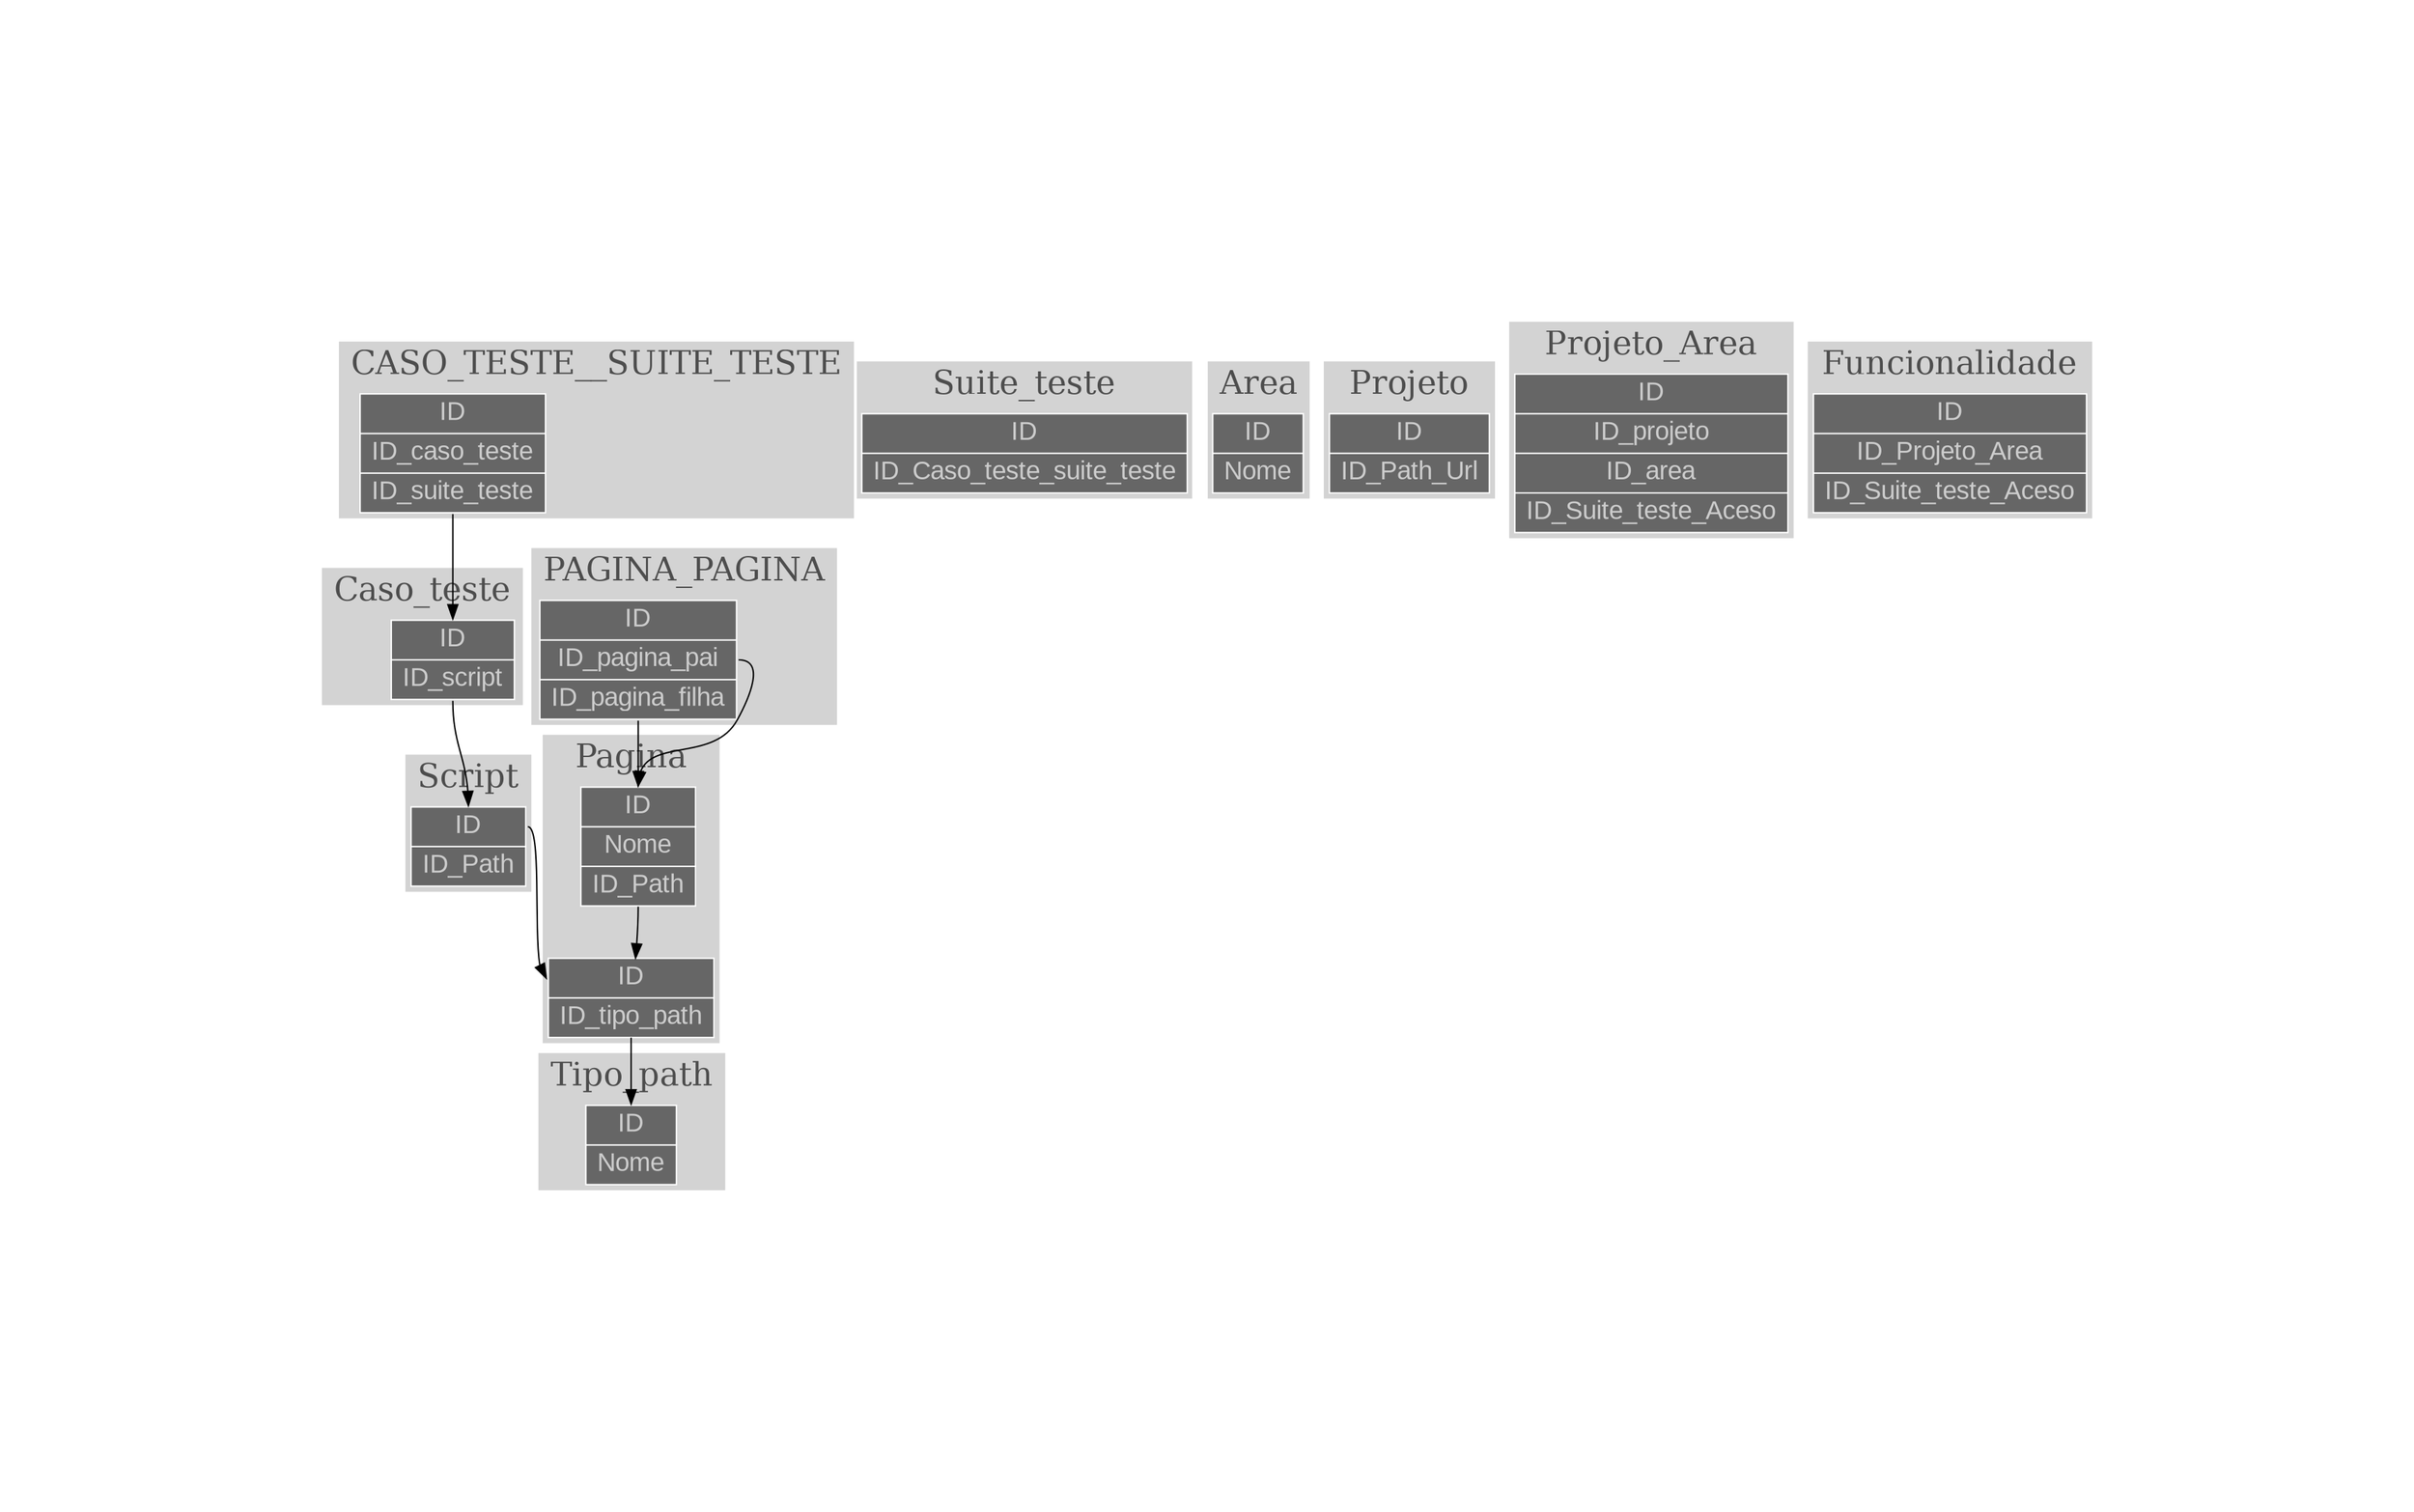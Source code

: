 # http://www.graphviz.org/content/cluster

digraph G {

node [shape=record,fontname = "Arial",labelloc="l", fontsize = 18,fontName="consolas", style=filled,fillcolor=gray40,fontcolor=gray80,color="white"]; 		
graph[margin=3,fontsize = 23;style="filled";shape="square";fontcolor=gray30;color=lightgrey; ]

subgraph cluster_Pagina {          
    Paginast[shape=record,label="{
         <pID> ID
        |<pNome> Nome 
        |<pID_Path> ID_Path}"];
        
    Paginast:pID_Path->Pathst:ID_Path
    
    label = "Pagina"; 	
    }
subgraph cluster_Pagina_Pagina {          
    Pagina_Paginast[label="{
     <ppID> ID
    |<ppID_ppai> ID_pagina_pai 
    |<ppID_pafilha> ID_pagina_filha}"];
    
    Pagina_Paginast:ppID_ppai -> Paginast:pID
    Pagina_Paginast:ppID_pafilha -> Paginast:pID
    
    label = "PAGINA_PAGINA"; 	
    }
subgraph cluster_Tipo_path {
    Tipo_pathsr[label="{
        <ptID> ID
       |<ptNome> Nome}"];
    label = "Tipo_path"; 
    }
    
subgraph cluster_Path {
    Pathst[label="{
         <p2ID> ID
        |<p2ID_tipo_path> ID_tipo_path}"];
    Pathst:p2ID_tipo_pathh -> Tipo_pathsr:ptID
    label = "Path"; 	
    }
    
subgraph cluster_Script { 
    Scriptst[label="{
         <sID> ID
        |<sID_Path> ID_Path}"];
        
        Scriptst:sID->Pathst:p2ID
        
    label = "Script"; 	
    }
subgraph cluster_Caso_teste { 
    Caso_testest[label="{
        <ctID> ID
        |<ctID_script> ID_script}"];
     Caso_testest:ctID_script-> Scriptst:sID
    label = "Caso_teste"; 	
    }
    
subgraph cluster_Caso_teste_suite_teste {
    Caso_teste_suite_testest[label="{
     <CTSTID> ID
    |<CTSTID_IDCT> ID_caso_teste 
    |<CTSTID_IDST> ID_suite_teste}"];
    /*Caso_teste_suite_testest:CTSTID_IDCT->Suite_testest:ID_Suite_test*/
    Caso_teste_suite_testest:CTSTID_IDST->Caso_testest:ctID
    label = "CASO_TESTE__SUITE_TESTE"; 	
    }
subgraph cluster_Suite_teste {
    Suite_testest[label="{
         <ID_Suite_teste> ID
        |<ID_Suite_teste_Caso_teste_suite_teste> ID_Caso_teste_suite_teste}"];
    label = "Suite_teste"; 	
    }
subgraph cluster_Area { 
    Columns6[label="{<ID_Area> ID|<Nome>Nome}"];
    label = "Area"; 	
    }
subgraph cluster_Projeto { 
    Columns7[label="{<ID_Projeto> ID|<ID_Path_Url> ID_Path_Url}"];label = "Projeto"; 	
    }
subgraph cluster_Projeto_Area { 
    Columns8[label="{<ID_Projeto_Area> ID|<ID_projeto> ID_projeto |<ID_area> ID_area |<ID_Suite_teste_Aceso> ID_Suite_teste_Aceso}"];
    label = "Projeto_Area"; 	
    }
subgraph cluster_Funcionalidade {
    Columns9[label="{<ID_Funcionalidade> ID|<ID_Projeto_Area> ID_Projeto_Area |<ID_Suite_teste_Aceso> ID_Suite_teste_Aceso}"];
    label = "Funcionalidade"; 	
    }
}

